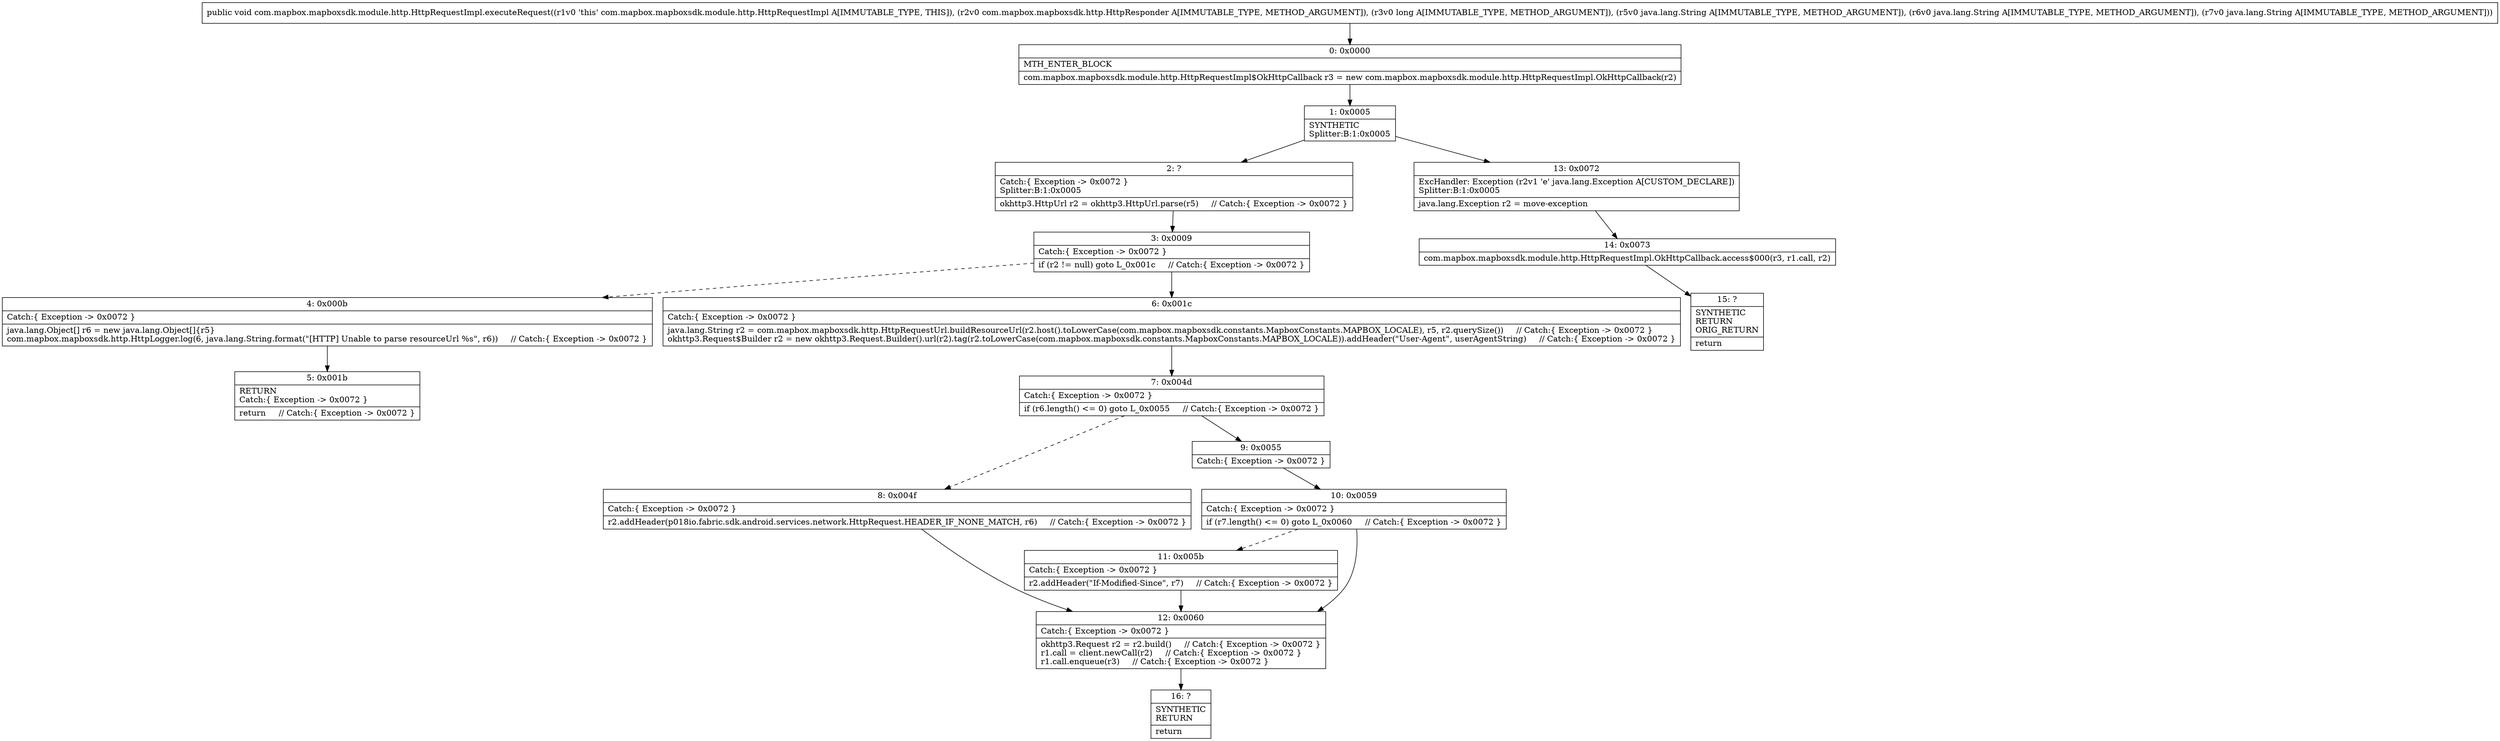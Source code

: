 digraph "CFG forcom.mapbox.mapboxsdk.module.http.HttpRequestImpl.executeRequest(Lcom\/mapbox\/mapboxsdk\/http\/HttpResponder;JLjava\/lang\/String;Ljava\/lang\/String;Ljava\/lang\/String;)V" {
Node_0 [shape=record,label="{0\:\ 0x0000|MTH_ENTER_BLOCK\l|com.mapbox.mapboxsdk.module.http.HttpRequestImpl$OkHttpCallback r3 = new com.mapbox.mapboxsdk.module.http.HttpRequestImpl.OkHttpCallback(r2)\l}"];
Node_1 [shape=record,label="{1\:\ 0x0005|SYNTHETIC\lSplitter:B:1:0x0005\l}"];
Node_2 [shape=record,label="{2\:\ ?|Catch:\{ Exception \-\> 0x0072 \}\lSplitter:B:1:0x0005\l|okhttp3.HttpUrl r2 = okhttp3.HttpUrl.parse(r5)     \/\/ Catch:\{ Exception \-\> 0x0072 \}\l}"];
Node_3 [shape=record,label="{3\:\ 0x0009|Catch:\{ Exception \-\> 0x0072 \}\l|if (r2 != null) goto L_0x001c     \/\/ Catch:\{ Exception \-\> 0x0072 \}\l}"];
Node_4 [shape=record,label="{4\:\ 0x000b|Catch:\{ Exception \-\> 0x0072 \}\l|java.lang.Object[] r6 = new java.lang.Object[]\{r5\}\lcom.mapbox.mapboxsdk.http.HttpLogger.log(6, java.lang.String.format(\"[HTTP] Unable to parse resourceUrl %s\", r6))     \/\/ Catch:\{ Exception \-\> 0x0072 \}\l}"];
Node_5 [shape=record,label="{5\:\ 0x001b|RETURN\lCatch:\{ Exception \-\> 0x0072 \}\l|return     \/\/ Catch:\{ Exception \-\> 0x0072 \}\l}"];
Node_6 [shape=record,label="{6\:\ 0x001c|Catch:\{ Exception \-\> 0x0072 \}\l|java.lang.String r2 = com.mapbox.mapboxsdk.http.HttpRequestUrl.buildResourceUrl(r2.host().toLowerCase(com.mapbox.mapboxsdk.constants.MapboxConstants.MAPBOX_LOCALE), r5, r2.querySize())     \/\/ Catch:\{ Exception \-\> 0x0072 \}\lokhttp3.Request$Builder r2 = new okhttp3.Request.Builder().url(r2).tag(r2.toLowerCase(com.mapbox.mapboxsdk.constants.MapboxConstants.MAPBOX_LOCALE)).addHeader(\"User\-Agent\", userAgentString)     \/\/ Catch:\{ Exception \-\> 0x0072 \}\l}"];
Node_7 [shape=record,label="{7\:\ 0x004d|Catch:\{ Exception \-\> 0x0072 \}\l|if (r6.length() \<= 0) goto L_0x0055     \/\/ Catch:\{ Exception \-\> 0x0072 \}\l}"];
Node_8 [shape=record,label="{8\:\ 0x004f|Catch:\{ Exception \-\> 0x0072 \}\l|r2.addHeader(p018io.fabric.sdk.android.services.network.HttpRequest.HEADER_IF_NONE_MATCH, r6)     \/\/ Catch:\{ Exception \-\> 0x0072 \}\l}"];
Node_9 [shape=record,label="{9\:\ 0x0055|Catch:\{ Exception \-\> 0x0072 \}\l}"];
Node_10 [shape=record,label="{10\:\ 0x0059|Catch:\{ Exception \-\> 0x0072 \}\l|if (r7.length() \<= 0) goto L_0x0060     \/\/ Catch:\{ Exception \-\> 0x0072 \}\l}"];
Node_11 [shape=record,label="{11\:\ 0x005b|Catch:\{ Exception \-\> 0x0072 \}\l|r2.addHeader(\"If\-Modified\-Since\", r7)     \/\/ Catch:\{ Exception \-\> 0x0072 \}\l}"];
Node_12 [shape=record,label="{12\:\ 0x0060|Catch:\{ Exception \-\> 0x0072 \}\l|okhttp3.Request r2 = r2.build()     \/\/ Catch:\{ Exception \-\> 0x0072 \}\lr1.call = client.newCall(r2)     \/\/ Catch:\{ Exception \-\> 0x0072 \}\lr1.call.enqueue(r3)     \/\/ Catch:\{ Exception \-\> 0x0072 \}\l}"];
Node_13 [shape=record,label="{13\:\ 0x0072|ExcHandler: Exception (r2v1 'e' java.lang.Exception A[CUSTOM_DECLARE])\lSplitter:B:1:0x0005\l|java.lang.Exception r2 = move\-exception\l}"];
Node_14 [shape=record,label="{14\:\ 0x0073|com.mapbox.mapboxsdk.module.http.HttpRequestImpl.OkHttpCallback.access$000(r3, r1.call, r2)\l}"];
Node_15 [shape=record,label="{15\:\ ?|SYNTHETIC\lRETURN\lORIG_RETURN\l|return\l}"];
Node_16 [shape=record,label="{16\:\ ?|SYNTHETIC\lRETURN\l|return\l}"];
MethodNode[shape=record,label="{public void com.mapbox.mapboxsdk.module.http.HttpRequestImpl.executeRequest((r1v0 'this' com.mapbox.mapboxsdk.module.http.HttpRequestImpl A[IMMUTABLE_TYPE, THIS]), (r2v0 com.mapbox.mapboxsdk.http.HttpResponder A[IMMUTABLE_TYPE, METHOD_ARGUMENT]), (r3v0 long A[IMMUTABLE_TYPE, METHOD_ARGUMENT]), (r5v0 java.lang.String A[IMMUTABLE_TYPE, METHOD_ARGUMENT]), (r6v0 java.lang.String A[IMMUTABLE_TYPE, METHOD_ARGUMENT]), (r7v0 java.lang.String A[IMMUTABLE_TYPE, METHOD_ARGUMENT])) }"];
MethodNode -> Node_0;
Node_0 -> Node_1;
Node_1 -> Node_2;
Node_1 -> Node_13;
Node_2 -> Node_3;
Node_3 -> Node_4[style=dashed];
Node_3 -> Node_6;
Node_4 -> Node_5;
Node_6 -> Node_7;
Node_7 -> Node_8[style=dashed];
Node_7 -> Node_9;
Node_8 -> Node_12;
Node_9 -> Node_10;
Node_10 -> Node_11[style=dashed];
Node_10 -> Node_12;
Node_11 -> Node_12;
Node_12 -> Node_16;
Node_13 -> Node_14;
Node_14 -> Node_15;
}

